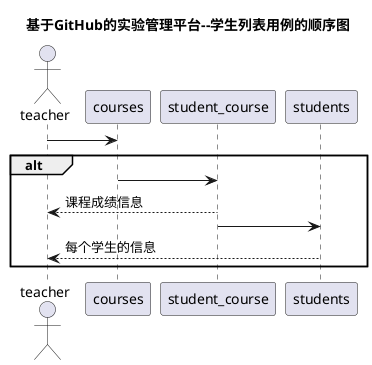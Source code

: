 @startuml
title 基于GitHub的实验管理平台--学生列表用例的顺序图
actor teacher
teacher -> courses
alt
	courses -> student_course
	student_course-->teacher : 课程成绩信息
	student_course -> students
	students --> teacher:每个学生的信息
end

@enduml